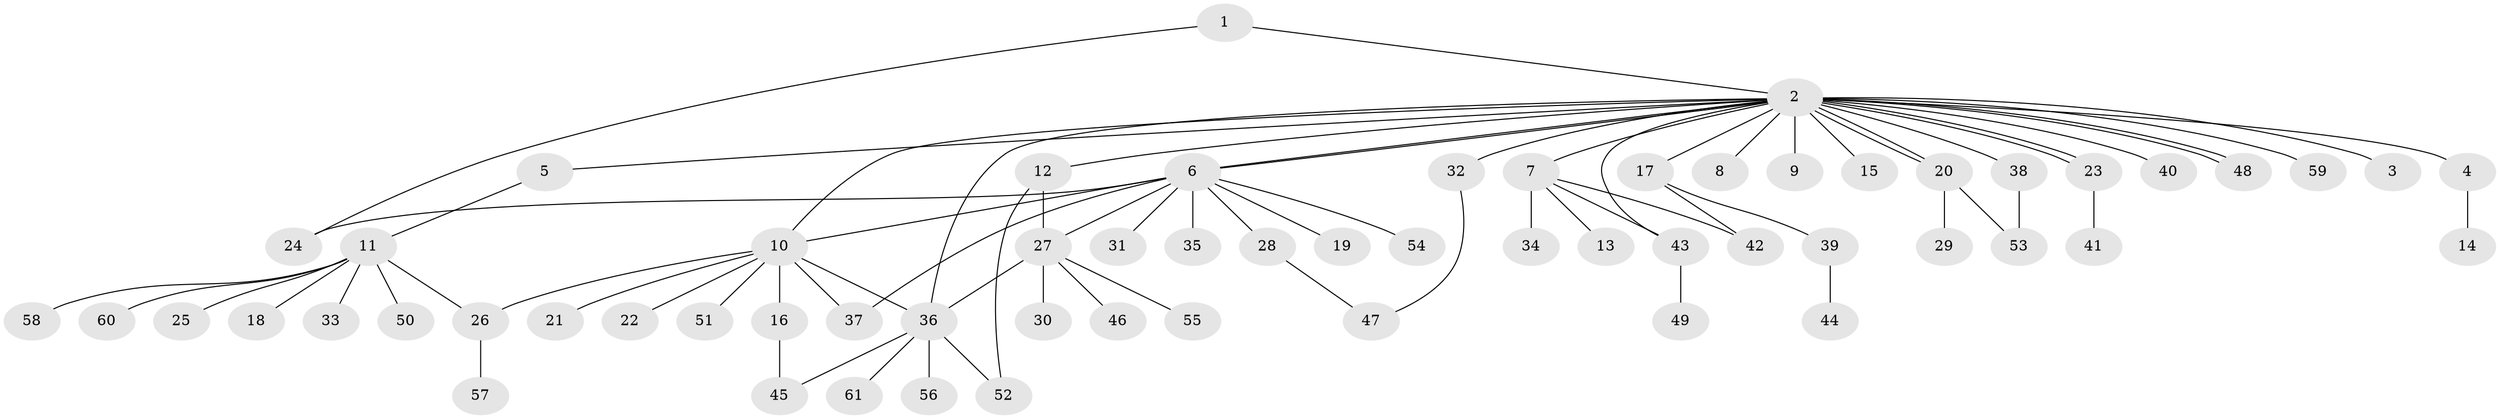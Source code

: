 // coarse degree distribution, {2: 0.26666666666666666, 30: 0.022222222222222223, 1: 0.5333333333333333, 9: 0.022222222222222223, 4: 0.022222222222222223, 7: 0.022222222222222223, 3: 0.06666666666666667, 5: 0.022222222222222223, 6: 0.022222222222222223}
// Generated by graph-tools (version 1.1) at 2025/23/03/03/25 07:23:52]
// undirected, 61 vertices, 77 edges
graph export_dot {
graph [start="1"]
  node [color=gray90,style=filled];
  1;
  2;
  3;
  4;
  5;
  6;
  7;
  8;
  9;
  10;
  11;
  12;
  13;
  14;
  15;
  16;
  17;
  18;
  19;
  20;
  21;
  22;
  23;
  24;
  25;
  26;
  27;
  28;
  29;
  30;
  31;
  32;
  33;
  34;
  35;
  36;
  37;
  38;
  39;
  40;
  41;
  42;
  43;
  44;
  45;
  46;
  47;
  48;
  49;
  50;
  51;
  52;
  53;
  54;
  55;
  56;
  57;
  58;
  59;
  60;
  61;
  1 -- 2;
  1 -- 24;
  2 -- 3;
  2 -- 4;
  2 -- 5;
  2 -- 6;
  2 -- 6;
  2 -- 7;
  2 -- 8;
  2 -- 9;
  2 -- 10;
  2 -- 12;
  2 -- 15;
  2 -- 17;
  2 -- 20;
  2 -- 20;
  2 -- 23;
  2 -- 23;
  2 -- 32;
  2 -- 36;
  2 -- 38;
  2 -- 40;
  2 -- 43;
  2 -- 48;
  2 -- 48;
  2 -- 59;
  4 -- 14;
  5 -- 11;
  6 -- 10;
  6 -- 19;
  6 -- 24;
  6 -- 27;
  6 -- 28;
  6 -- 31;
  6 -- 35;
  6 -- 37;
  6 -- 54;
  7 -- 13;
  7 -- 34;
  7 -- 42;
  7 -- 43;
  10 -- 16;
  10 -- 21;
  10 -- 22;
  10 -- 26;
  10 -- 36;
  10 -- 37;
  10 -- 51;
  11 -- 18;
  11 -- 25;
  11 -- 26;
  11 -- 33;
  11 -- 50;
  11 -- 58;
  11 -- 60;
  12 -- 27;
  12 -- 52;
  16 -- 45;
  17 -- 39;
  17 -- 42;
  20 -- 29;
  20 -- 53;
  23 -- 41;
  26 -- 57;
  27 -- 30;
  27 -- 36;
  27 -- 46;
  27 -- 55;
  28 -- 47;
  32 -- 47;
  36 -- 45;
  36 -- 52;
  36 -- 56;
  36 -- 61;
  38 -- 53;
  39 -- 44;
  43 -- 49;
}
